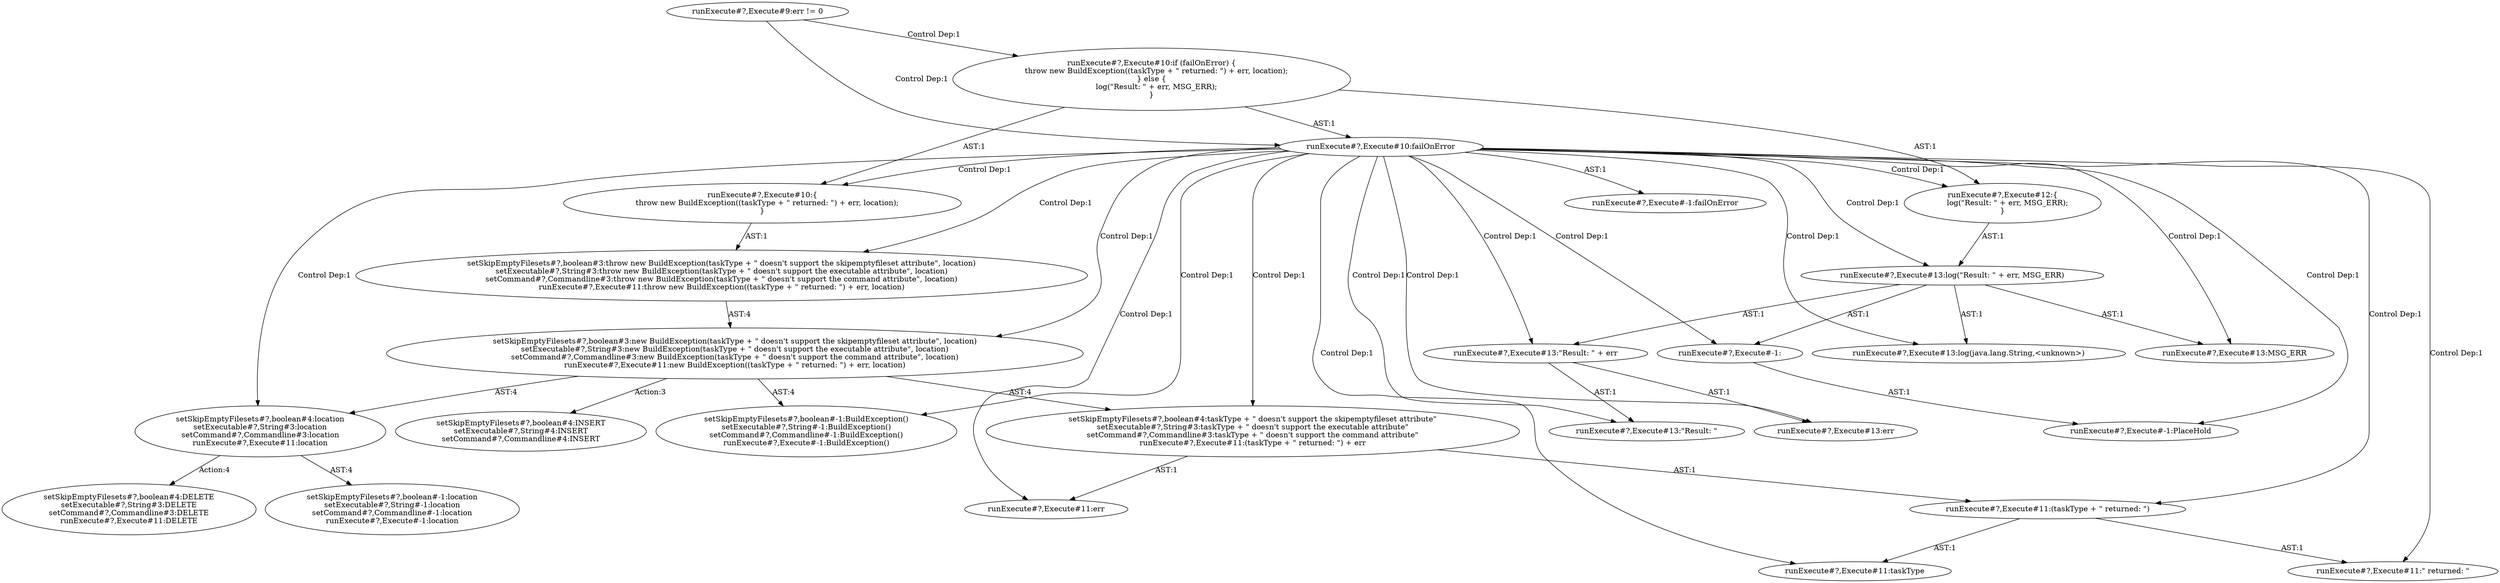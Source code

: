 digraph "Pattern" {
0 [label="setSkipEmptyFilesets#?,boolean#4:DELETE
setExecutable#?,String#3:DELETE
setCommand#?,Commandline#3:DELETE
runExecute#?,Execute#11:DELETE" shape=ellipse]
1 [label="setSkipEmptyFilesets#?,boolean#4:location
setExecutable#?,String#3:location
setCommand#?,Commandline#3:location
runExecute#?,Execute#11:location" shape=ellipse]
2 [label="setSkipEmptyFilesets#?,boolean#3:new BuildException(taskType + \" doesn\'t support the skipemptyfileset attribute\", location)
setExecutable#?,String#3:new BuildException(taskType + \" doesn\'t support the executable attribute\", location)
setCommand#?,Commandline#3:new BuildException(taskType + \" doesn\'t support the command attribute\", location)
runExecute#?,Execute#11:new BuildException((taskType + \" returned: \") + err, location)" shape=ellipse]
3 [label="setSkipEmptyFilesets#?,boolean#3:throw new BuildException(taskType + \" doesn\'t support the skipemptyfileset attribute\", location)
setExecutable#?,String#3:throw new BuildException(taskType + \" doesn\'t support the executable attribute\", location)
setCommand#?,Commandline#3:throw new BuildException(taskType + \" doesn\'t support the command attribute\", location)
runExecute#?,Execute#11:throw new BuildException((taskType + \" returned: \") + err, location)" shape=ellipse]
4 [label="setSkipEmptyFilesets#?,boolean#-1:BuildException()
setExecutable#?,String#-1:BuildException()
setCommand#?,Commandline#-1:BuildException()
runExecute#?,Execute#-1:BuildException()" shape=ellipse]
5 [label="setSkipEmptyFilesets#?,boolean#4:taskType + \" doesn\'t support the skipemptyfileset attribute\"
setExecutable#?,String#3:taskType + \" doesn\'t support the executable attribute\"
setCommand#?,Commandline#3:taskType + \" doesn\'t support the command attribute\"
runExecute#?,Execute#11:(taskType + \" returned: \") + err" shape=ellipse]
6 [label="setSkipEmptyFilesets#?,boolean#4:INSERT
setExecutable#?,String#4:INSERT
setCommand#?,Commandline#4:INSERT" shape=ellipse]
7 [label="setSkipEmptyFilesets#?,boolean#-1:location
setExecutable#?,String#-1:location
setCommand#?,Commandline#-1:location
runExecute#?,Execute#-1:location" shape=ellipse]
8 [label="runExecute#?,Execute#12:\{
    log(\"Result: \" + err, MSG_ERR);
\}" shape=ellipse]
9 [label="runExecute#?,Execute#13:\"Result: \" + err" shape=ellipse]
10 [label="runExecute#?,Execute#11:err" shape=ellipse]
11 [label="runExecute#?,Execute#9:err != 0" shape=ellipse]
12 [label="runExecute#?,Execute#-1:" shape=ellipse]
13 [label="runExecute#?,Execute#13:log(java.lang.String,<unknown>)" shape=ellipse]
14 [label="runExecute#?,Execute#11:taskType" shape=ellipse]
15 [label="runExecute#?,Execute#13:\"Result: \"" shape=ellipse]
16 [label="runExecute#?,Execute#-1:failOnError" shape=ellipse]
17 [label="runExecute#?,Execute#13:log(\"Result: \" + err, MSG_ERR)" shape=ellipse]
18 [label="runExecute#?,Execute#-1:PlaceHold" shape=ellipse]
19 [label="runExecute#?,Execute#13:err" shape=ellipse]
20 [label="runExecute#?,Execute#10:\{
    throw new BuildException((taskType + \" returned: \") + err, location);
\}" shape=ellipse]
21 [label="runExecute#?,Execute#13:MSG_ERR" shape=ellipse]
22 [label="runExecute#?,Execute#10:if (failOnError) \{
    throw new BuildException((taskType + \" returned: \") + err, location);
\} else \{
    log(\"Result: \" + err, MSG_ERR);
\}" shape=ellipse]
23 [label="runExecute#?,Execute#11:(taskType + \" returned: \")" shape=ellipse]
24 [label="runExecute#?,Execute#11:\" returned: \"" shape=ellipse]
25 [label="runExecute#?,Execute#10:failOnError" shape=ellipse]
1 -> 0 [label="Action:4"];
1 -> 7 [label="AST:4"];
2 -> 1 [label="AST:4"];
2 -> 4 [label="AST:4"];
2 -> 5 [label="AST:4"];
2 -> 6 [label="Action:3"];
3 -> 2 [label="AST:4"];
5 -> 10 [label="AST:1"];
5 -> 23 [label="AST:1"];
8 -> 17 [label="AST:1"];
9 -> 15 [label="AST:1"];
9 -> 19 [label="AST:1"];
11 -> 22 [label="Control Dep:1"];
11 -> 25 [label="Control Dep:1"];
12 -> 18 [label="AST:1"];
17 -> 9 [label="AST:1"];
17 -> 12 [label="AST:1"];
17 -> 13 [label="AST:1"];
17 -> 21 [label="AST:1"];
20 -> 3 [label="AST:1"];
22 -> 8 [label="AST:1"];
22 -> 20 [label="AST:1"];
22 -> 25 [label="AST:1"];
23 -> 14 [label="AST:1"];
23 -> 24 [label="AST:1"];
25 -> 8 [label="Control Dep:1"];
25 -> 9 [label="Control Dep:1"];
25 -> 10 [label="Control Dep:1"];
25 -> 12 [label="Control Dep:1"];
25 -> 13 [label="Control Dep:1"];
25 -> 14 [label="Control Dep:1"];
25 -> 15 [label="Control Dep:1"];
25 -> 16 [label="AST:1"];
25 -> 17 [label="Control Dep:1"];
25 -> 18 [label="Control Dep:1"];
25 -> 19 [label="Control Dep:1"];
25 -> 20 [label="Control Dep:1"];
25 -> 21 [label="Control Dep:1"];
25 -> 23 [label="Control Dep:1"];
25 -> 24 [label="Control Dep:1"];
25 -> 3 [label="Control Dep:1"];
25 -> 2 [label="Control Dep:1"];
25 -> 4 [label="Control Dep:1"];
25 -> 5 [label="Control Dep:1"];
25 -> 1 [label="Control Dep:1"];
}
